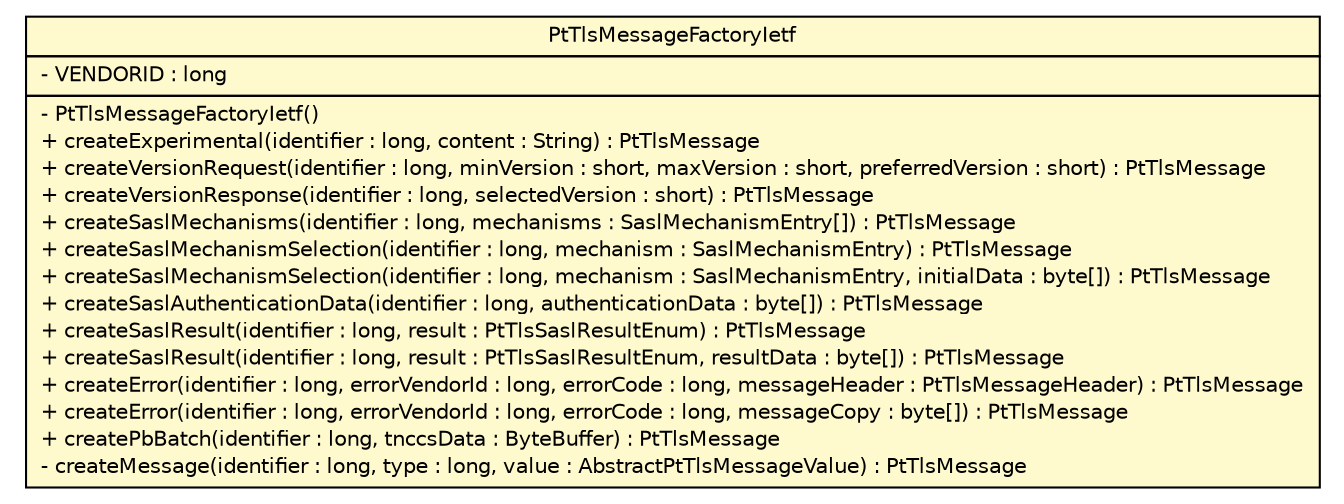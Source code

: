 #!/usr/local/bin/dot
#
# Class diagram 
# Generated by UMLGraph version R5_6 (http://www.umlgraph.org/)
#

digraph G {
	edge [fontname="Helvetica",fontsize=10,labelfontname="Helvetica",labelfontsize=10];
	node [fontname="Helvetica",fontsize=10,shape=plaintext];
	nodesep=0.25;
	ranksep=0.5;
	// org.ietf.nea.pt.message.PtTlsMessageFactoryIetf
	c135647 [label=<<table title="org.ietf.nea.pt.message.PtTlsMessageFactoryIetf" border="0" cellborder="1" cellspacing="0" cellpadding="2" port="p" bgcolor="lemonChiffon" href="./PtTlsMessageFactoryIetf.html">
		<tr><td><table border="0" cellspacing="0" cellpadding="1">
<tr><td align="center" balign="center"> PtTlsMessageFactoryIetf </td></tr>
		</table></td></tr>
		<tr><td><table border="0" cellspacing="0" cellpadding="1">
<tr><td align="left" balign="left"> - VENDORID : long </td></tr>
		</table></td></tr>
		<tr><td><table border="0" cellspacing="0" cellpadding="1">
<tr><td align="left" balign="left"> - PtTlsMessageFactoryIetf() </td></tr>
<tr><td align="left" balign="left"> + createExperimental(identifier : long, content : String) : PtTlsMessage </td></tr>
<tr><td align="left" balign="left"> + createVersionRequest(identifier : long, minVersion : short, maxVersion : short, preferredVersion : short) : PtTlsMessage </td></tr>
<tr><td align="left" balign="left"> + createVersionResponse(identifier : long, selectedVersion : short) : PtTlsMessage </td></tr>
<tr><td align="left" balign="left"> + createSaslMechanisms(identifier : long, mechanisms : SaslMechanismEntry[]) : PtTlsMessage </td></tr>
<tr><td align="left" balign="left"> + createSaslMechanismSelection(identifier : long, mechanism : SaslMechanismEntry) : PtTlsMessage </td></tr>
<tr><td align="left" balign="left"> + createSaslMechanismSelection(identifier : long, mechanism : SaslMechanismEntry, initialData : byte[]) : PtTlsMessage </td></tr>
<tr><td align="left" balign="left"> + createSaslAuthenticationData(identifier : long, authenticationData : byte[]) : PtTlsMessage </td></tr>
<tr><td align="left" balign="left"> + createSaslResult(identifier : long, result : PtTlsSaslResultEnum) : PtTlsMessage </td></tr>
<tr><td align="left" balign="left"> + createSaslResult(identifier : long, result : PtTlsSaslResultEnum, resultData : byte[]) : PtTlsMessage </td></tr>
<tr><td align="left" balign="left"> + createError(identifier : long, errorVendorId : long, errorCode : long, messageHeader : PtTlsMessageHeader) : PtTlsMessage </td></tr>
<tr><td align="left" balign="left"> + createError(identifier : long, errorVendorId : long, errorCode : long, messageCopy : byte[]) : PtTlsMessage </td></tr>
<tr><td align="left" balign="left"> + createPbBatch(identifier : long, tnccsData : ByteBuffer) : PtTlsMessage </td></tr>
<tr><td align="left" balign="left"> - createMessage(identifier : long, type : long, value : AbstractPtTlsMessageValue) : PtTlsMessage </td></tr>
		</table></td></tr>
		</table>>, URL="./PtTlsMessageFactoryIetf.html", fontname="Helvetica", fontcolor="black", fontsize=10.0];
}

